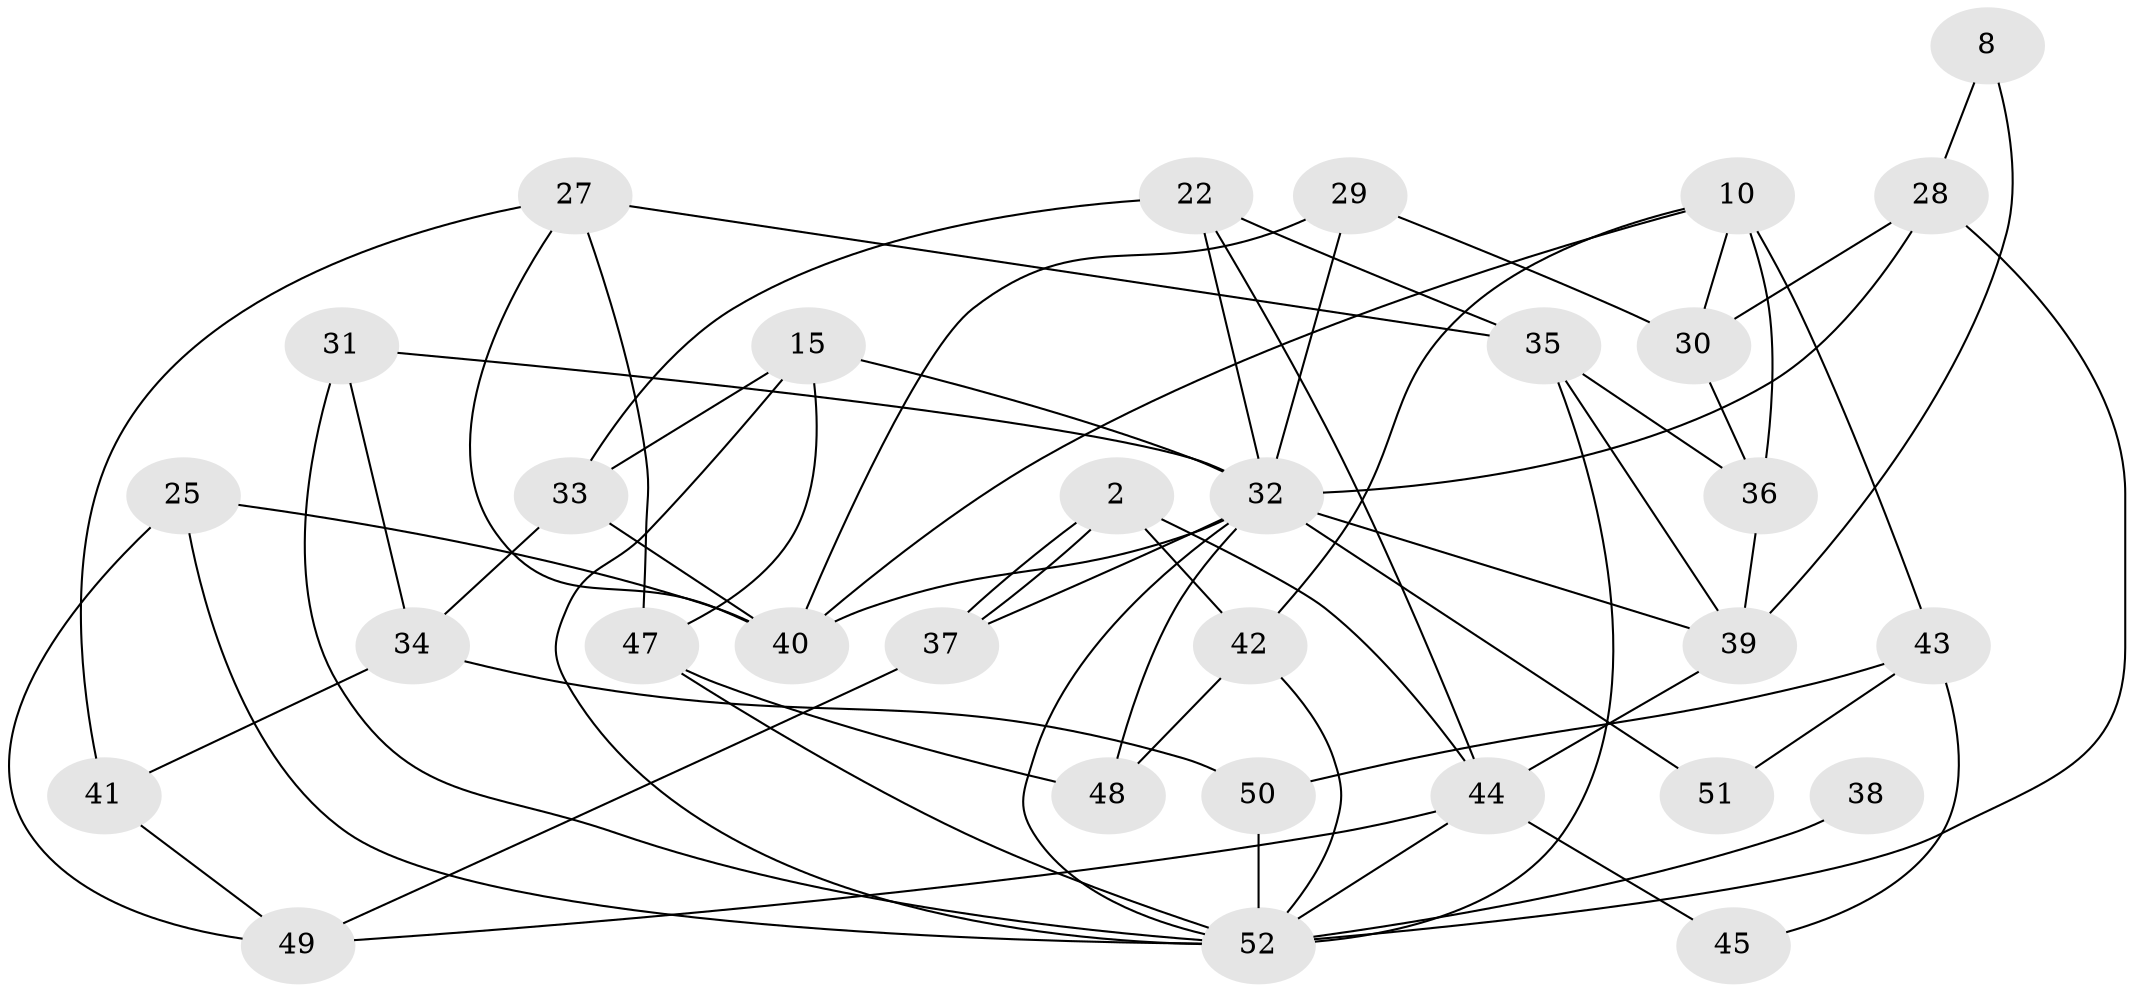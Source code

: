 // original degree distribution, {4: 0.40384615384615385, 5: 0.07692307692307693, 7: 0.038461538461538464, 2: 0.11538461538461539, 3: 0.23076923076923078, 6: 0.1346153846153846}
// Generated by graph-tools (version 1.1) at 2025/53/03/04/25 21:53:33]
// undirected, 31 vertices, 65 edges
graph export_dot {
graph [start="1"]
  node [color=gray90,style=filled];
  2;
  8;
  10 [super="+3"];
  15 [super="+7"];
  22;
  25;
  27;
  28 [super="+19"];
  29;
  30;
  31;
  32 [super="+26+23"];
  33;
  34;
  35 [super="+17"];
  36 [super="+4"];
  37;
  38;
  39 [super="+11"];
  40 [super="+6+14+12"];
  41;
  42;
  43;
  44 [super="+20"];
  45;
  47 [super="+46"];
  48;
  49 [super="+21"];
  50 [super="+16"];
  51;
  52 [super="+24+9"];
  2 -- 37;
  2 -- 37;
  2 -- 42;
  2 -- 44;
  8 -- 28;
  8 -- 39;
  10 -- 43 [weight=2];
  10 -- 30;
  10 -- 36 [weight=2];
  10 -- 42;
  10 -- 40 [weight=2];
  15 -- 33 [weight=2];
  15 -- 47;
  15 -- 52;
  15 -- 32;
  22 -- 33;
  22 -- 44;
  22 -- 35;
  22 -- 32;
  25 -- 40;
  25 -- 49;
  25 -- 52;
  27 -- 35;
  27 -- 41;
  27 -- 40;
  27 -- 47;
  28 -- 30 [weight=2];
  28 -- 52;
  28 -- 32;
  29 -- 30;
  29 -- 40;
  29 -- 32;
  30 -- 36;
  31 -- 34;
  31 -- 52;
  31 -- 32;
  32 -- 37 [weight=3];
  32 -- 52;
  32 -- 51;
  32 -- 39;
  32 -- 40;
  32 -- 48;
  33 -- 34;
  33 -- 40 [weight=2];
  34 -- 41;
  34 -- 50;
  35 -- 36;
  35 -- 52 [weight=2];
  35 -- 39;
  36 -- 39 [weight=2];
  37 -- 49;
  38 -- 52 [weight=2];
  39 -- 44;
  41 -- 49;
  42 -- 48;
  42 -- 52;
  43 -- 50 [weight=2];
  43 -- 45;
  43 -- 51;
  44 -- 52;
  44 -- 45;
  44 -- 49 [weight=2];
  47 -- 48;
  47 -- 52 [weight=3];
  50 -- 52 [weight=3];
}
